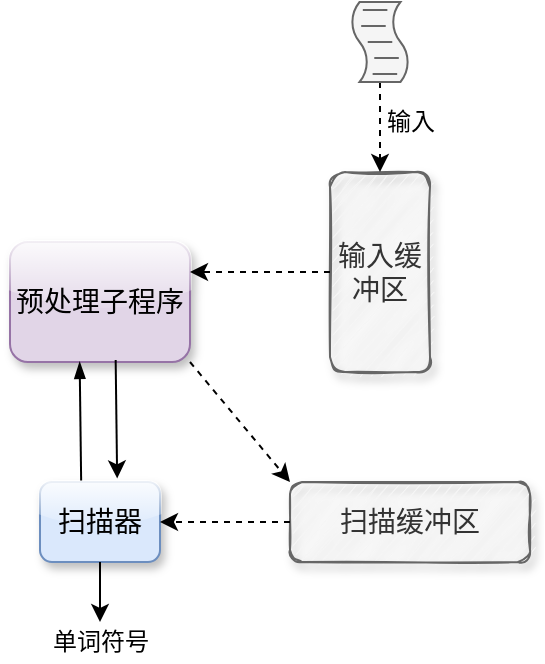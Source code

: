 <mxfile version="13.9.9" type="device"><diagram id="dATWvuzVffqmGf09gtOW" name="第 1 页"><mxGraphModel dx="1088" dy="872" grid="1" gridSize="10" guides="1" tooltips="1" connect="1" arrows="1" fold="1" page="1" pageScale="1" pageWidth="827" pageHeight="1169" math="0" shadow="0"><root><mxCell id="0"/><mxCell id="1" parent="0"/><mxCell id="-DpqzSapA-R48FyUAaBG-1" value="&lt;font style=&quot;font-size: 14px&quot;&gt;预处理子程序&lt;/font&gt;" style="rounded=1;whiteSpace=wrap;html=1;fillColor=#e1d5e7;strokeColor=#9673a6;glass=1;shadow=1;sketch=0;" vertex="1" parent="1"><mxGeometry x="260" y="250" width="90" height="60" as="geometry"/></mxCell><mxCell id="-DpqzSapA-R48FyUAaBG-2" value="&lt;font style=&quot;font-size: 14px&quot;&gt;扫描器&lt;/font&gt;" style="rounded=1;whiteSpace=wrap;html=1;fillColor=#dae8fc;strokeColor=#6c8ebf;shadow=1;glass=1;" vertex="1" parent="1"><mxGeometry x="275" y="370" width="60" height="40" as="geometry"/></mxCell><mxCell id="-DpqzSapA-R48FyUAaBG-3" value="&lt;font style=&quot;font-size: 14px&quot;&gt;输入缓冲区&lt;/font&gt;" style="rounded=1;whiteSpace=wrap;html=1;fillColor=#f5f5f5;strokeColor=#666666;fontColor=#333333;shadow=1;sketch=1;" vertex="1" parent="1"><mxGeometry x="420" y="215" width="50" height="100" as="geometry"/></mxCell><mxCell id="-DpqzSapA-R48FyUAaBG-4" value="&lt;font style=&quot;font-size: 14px&quot;&gt;扫描缓冲区&lt;/font&gt;" style="rounded=1;whiteSpace=wrap;html=1;shadow=1;sketch=1;fillColor=#f5f5f5;strokeColor=#666666;fontColor=#333333;" vertex="1" parent="1"><mxGeometry x="400" y="370" width="120" height="40" as="geometry"/></mxCell><mxCell id="-DpqzSapA-R48FyUAaBG-5" value="" style="endArrow=classic;html=1;exitX=0.587;exitY=0.983;exitDx=0;exitDy=0;exitPerimeter=0;entryX=0.643;entryY=-0.045;entryDx=0;entryDy=0;entryPerimeter=0;" edge="1" parent="1" source="-DpqzSapA-R48FyUAaBG-1" target="-DpqzSapA-R48FyUAaBG-2"><mxGeometry width="50" height="50" relative="1" as="geometry"><mxPoint x="220" y="370" as="sourcePoint"/><mxPoint x="270" y="320" as="targetPoint"/></mxGeometry></mxCell><mxCell id="-DpqzSapA-R48FyUAaBG-6" value="" style="endArrow=none;html=1;exitX=0.587;exitY=0.983;exitDx=0;exitDy=0;exitPerimeter=0;entryX=0.643;entryY=-0.045;entryDx=0;entryDy=0;entryPerimeter=0;startArrow=blockThin;startFill=1;endFill=0;" edge="1" parent="1"><mxGeometry width="50" height="50" relative="1" as="geometry"><mxPoint x="294.83" y="309.98" as="sourcePoint"/><mxPoint x="295.58" y="369.2" as="targetPoint"/></mxGeometry></mxCell><mxCell id="-DpqzSapA-R48FyUAaBG-7" value="" style="endArrow=classic;html=1;exitX=0.5;exitY=1;exitDx=0;exitDy=0;" edge="1" parent="1" source="-DpqzSapA-R48FyUAaBG-2"><mxGeometry width="50" height="50" relative="1" as="geometry"><mxPoint x="390" y="460" as="sourcePoint"/><mxPoint x="305" y="440" as="targetPoint"/></mxGeometry></mxCell><mxCell id="-DpqzSapA-R48FyUAaBG-8" value="单词符号" style="text;html=1;align=center;verticalAlign=middle;resizable=0;points=[];autosize=1;" vertex="1" parent="1"><mxGeometry x="275" y="440" width="60" height="20" as="geometry"/></mxCell><mxCell id="-DpqzSapA-R48FyUAaBG-9" value="" style="endArrow=classic;html=1;exitX=0;exitY=0.5;exitDx=0;exitDy=0;entryX=1;entryY=0.25;entryDx=0;entryDy=0;dashed=1;" edge="1" parent="1" source="-DpqzSapA-R48FyUAaBG-3" target="-DpqzSapA-R48FyUAaBG-1"><mxGeometry width="50" height="50" relative="1" as="geometry"><mxPoint x="80" y="340" as="sourcePoint"/><mxPoint x="130" y="290" as="targetPoint"/></mxGeometry></mxCell><mxCell id="-DpqzSapA-R48FyUAaBG-10" value="" style="endArrow=classic;html=1;dashed=1;exitX=1;exitY=1;exitDx=0;exitDy=0;entryX=0;entryY=0;entryDx=0;entryDy=0;" edge="1" parent="1" source="-DpqzSapA-R48FyUAaBG-1" target="-DpqzSapA-R48FyUAaBG-4"><mxGeometry width="50" height="50" relative="1" as="geometry"><mxPoint x="70" y="430" as="sourcePoint"/><mxPoint x="120" y="380" as="targetPoint"/></mxGeometry></mxCell><mxCell id="-DpqzSapA-R48FyUAaBG-15" value="" style="endArrow=classic;html=1;dashed=1;exitX=0;exitY=0.5;exitDx=0;exitDy=0;entryX=1;entryY=0.5;entryDx=0;entryDy=0;" edge="1" parent="1" source="-DpqzSapA-R48FyUAaBG-4" target="-DpqzSapA-R48FyUAaBG-2"><mxGeometry width="50" height="50" relative="1" as="geometry"><mxPoint x="390" y="460" as="sourcePoint"/><mxPoint x="440" y="410" as="targetPoint"/></mxGeometry></mxCell><mxCell id="-DpqzSapA-R48FyUAaBG-18" value="" style="edgeStyle=none;rounded=0;orthogonalLoop=1;jettySize=auto;html=1;dashed=1;startArrow=none;startFill=0;endArrow=classic;endFill=1;" edge="1" parent="1" source="-DpqzSapA-R48FyUAaBG-17" target="-DpqzSapA-R48FyUAaBG-3"><mxGeometry relative="1" as="geometry"/></mxCell><mxCell id="-DpqzSapA-R48FyUAaBG-17" value="" style="shape=mxgraph.bpmn.script_task;html=1;outlineConnect=0;fillColor=#f5f5f5;strokeColor=#666666;fontColor=#333333;shadow=0;sketch=0;" vertex="1" parent="1"><mxGeometry x="430" y="130" width="30" height="40" as="geometry"/></mxCell><mxCell id="-DpqzSapA-R48FyUAaBG-19" value="输入" style="text;html=1;align=center;verticalAlign=middle;resizable=0;points=[];autosize=1;" vertex="1" parent="1"><mxGeometry x="440" y="180" width="40" height="20" as="geometry"/></mxCell></root></mxGraphModel></diagram></mxfile>